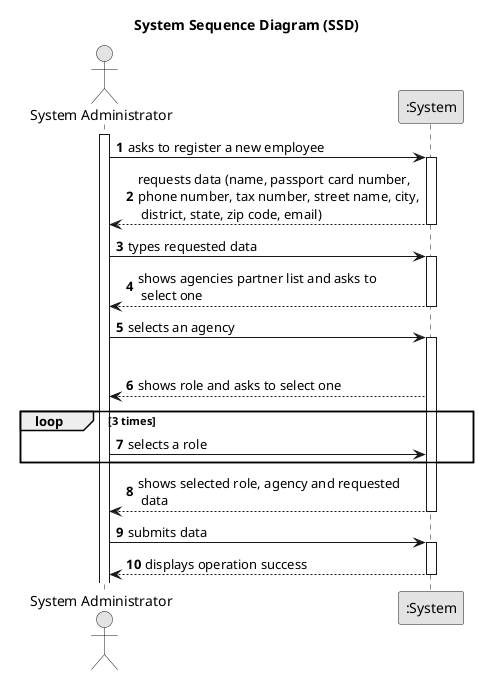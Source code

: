 @startuml
skinparam monochrome true
skinparam packageStyle rectangle
skinparam shadowing false

title System Sequence Diagram (SSD)

autonumber

actor "System Administrator" as Employee
participant ":System" as System

activate Employee

    Employee -> System : asks to register a new employee
    activate System

        System --> Employee : requests data (name, passport card number,\nphone number, tax number, street name, city,\n district, state, zip code, email)
    deactivate System

    Employee -> System : types requested data
    activate System

        System --> Employee : shows agencies partner list and asks to \n select one
    deactivate System

    Employee -> System : selects an agency
    activate System

    group Role
    System --> Employee : shows role and asks to select one
    loop 3 times
    Employee -> System : selects a role
    end

        System --> Employee : shows selected role, agency and requested \n data
    deactivate System

    Employee -> System : submits data
    activate System

        System --> Employee : displays operation success
    deactivate System

@enduml